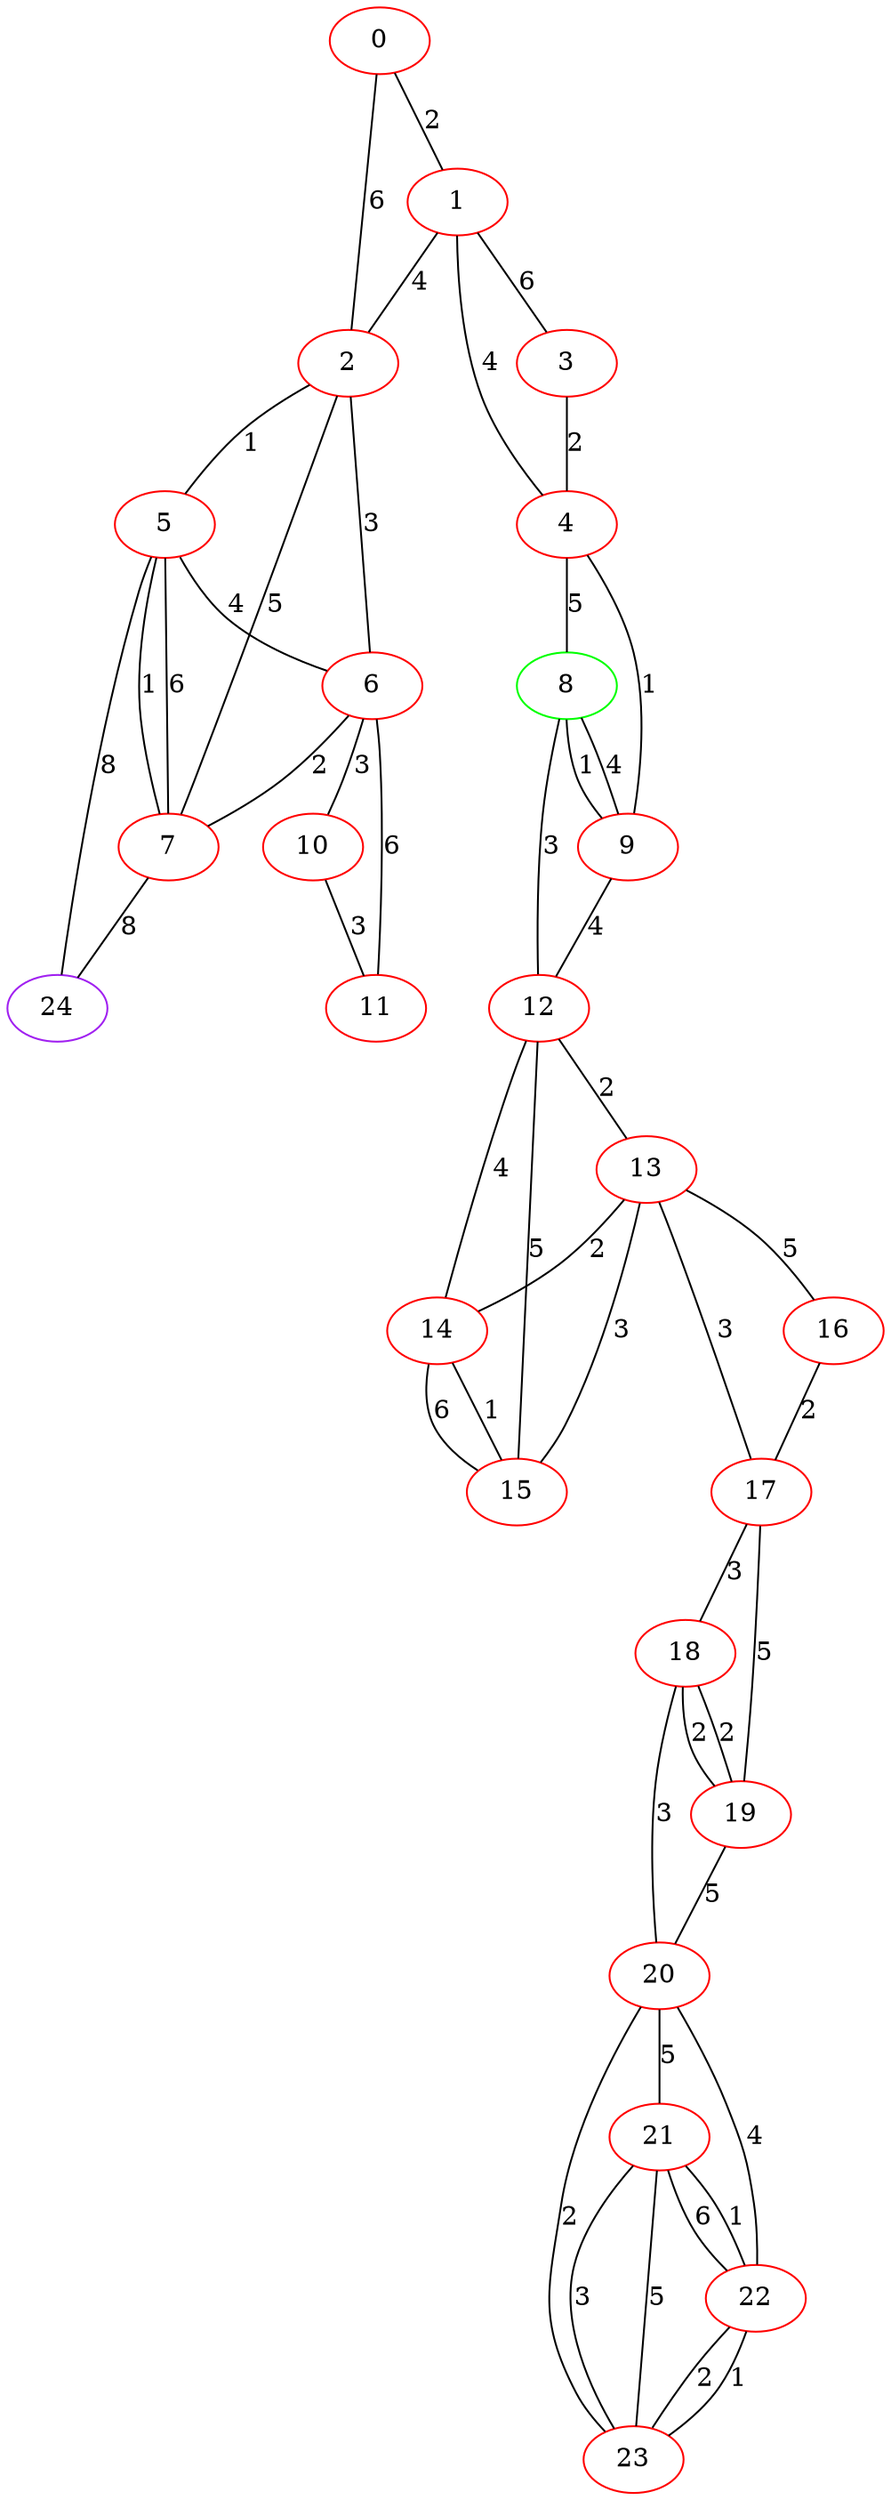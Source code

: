 graph "" {
0 [color=red, weight=1];
1 [color=red, weight=1];
2 [color=red, weight=1];
3 [color=red, weight=1];
4 [color=red, weight=1];
5 [color=red, weight=1];
6 [color=red, weight=1];
7 [color=red, weight=1];
8 [color=green, weight=2];
9 [color=red, weight=1];
10 [color=red, weight=1];
11 [color=red, weight=1];
12 [color=red, weight=1];
13 [color=red, weight=1];
14 [color=red, weight=1];
15 [color=red, weight=1];
16 [color=red, weight=1];
17 [color=red, weight=1];
18 [color=red, weight=1];
19 [color=red, weight=1];
20 [color=red, weight=1];
21 [color=red, weight=1];
22 [color=red, weight=1];
23 [color=red, weight=1];
24 [color=purple, weight=4];
0 -- 1  [key=0, label=2];
0 -- 2  [key=0, label=6];
1 -- 2  [key=0, label=4];
1 -- 3  [key=0, label=6];
1 -- 4  [key=0, label=4];
2 -- 5  [key=0, label=1];
2 -- 6  [key=0, label=3];
2 -- 7  [key=0, label=5];
3 -- 4  [key=0, label=2];
4 -- 8  [key=0, label=5];
4 -- 9  [key=0, label=1];
5 -- 24  [key=0, label=8];
5 -- 6  [key=0, label=4];
5 -- 7  [key=0, label=6];
5 -- 7  [key=1, label=1];
6 -- 7  [key=0, label=2];
6 -- 10  [key=0, label=3];
6 -- 11  [key=0, label=6];
7 -- 24  [key=0, label=8];
8 -- 9  [key=0, label=1];
8 -- 9  [key=1, label=4];
8 -- 12  [key=0, label=3];
9 -- 12  [key=0, label=4];
10 -- 11  [key=0, label=3];
12 -- 13  [key=0, label=2];
12 -- 14  [key=0, label=4];
12 -- 15  [key=0, label=5];
13 -- 16  [key=0, label=5];
13 -- 17  [key=0, label=3];
13 -- 14  [key=0, label=2];
13 -- 15  [key=0, label=3];
14 -- 15  [key=0, label=6];
14 -- 15  [key=1, label=1];
16 -- 17  [key=0, label=2];
17 -- 18  [key=0, label=3];
17 -- 19  [key=0, label=5];
18 -- 19  [key=0, label=2];
18 -- 19  [key=1, label=2];
18 -- 20  [key=0, label=3];
19 -- 20  [key=0, label=5];
20 -- 21  [key=0, label=5];
20 -- 22  [key=0, label=4];
20 -- 23  [key=0, label=2];
21 -- 22  [key=0, label=1];
21 -- 22  [key=1, label=6];
21 -- 23  [key=0, label=3];
21 -- 23  [key=1, label=5];
22 -- 23  [key=0, label=2];
22 -- 23  [key=1, label=1];
}
